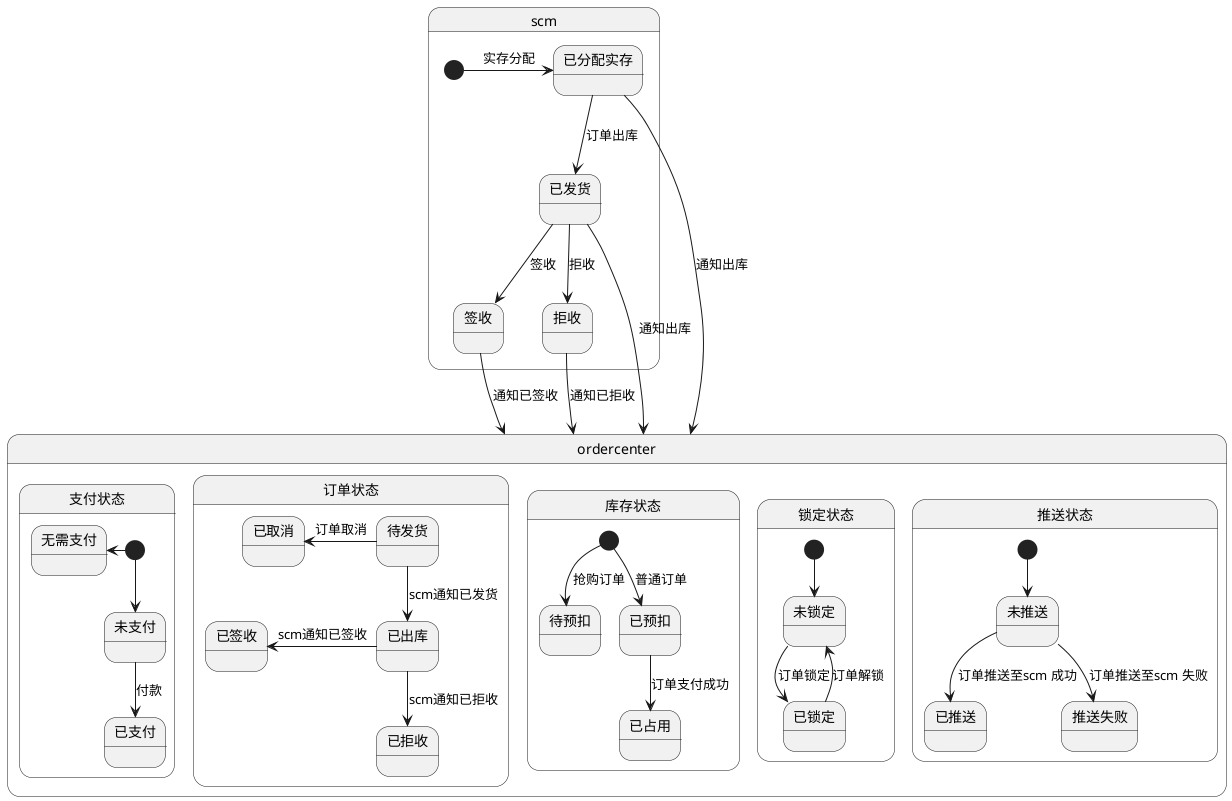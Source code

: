 @startuml
state ordercenter {
    state 支付状态 {
        [*] -down-> 未支付
        [*] -left-> 无需支付
        未支付 --> 已支付 : 付款
    }
    state 订单状态 {
        待发货 -down-> 已出库 : scm通知已发货
        已出库 -left-> 已签收 : scm通知已签收
        已出库 -down-> 已拒收 : scm通知已拒收
        待发货 -left-> 已取消 : 订单取消
    }

    state 库存状态{
        [*] --> 待预扣 : 抢购订单
        [*] --> 已预扣 : 普通订单
        已预扣 --> 已占用 : 订单支付成功
    }

    state 锁定状态{
        [*] --> 未锁定
        未锁定 --> 已锁定 : 订单锁定
        已锁定 --> 未锁定 : 订单解锁
    }

    state 推送状态{
        [*] --> 未推送
        未推送 --> 已推送 : 订单推送至scm 成功
        未推送 --> 推送失败 : 订单推送至scm 失败
    }

}

state scm {
    [*] -right-> 已分配实存 : 实存分配
    已分配实存 --> 已发货 : 订单出库
    已发货 --> 签收 : 签收
    已发货 --> 拒收 : 拒收
    已分配实存 ---> ordercenter : 通知出库
    已发货 ---> ordercenter : 通知出库
    签收 --> ordercenter : 通知已签收
    拒收 --> ordercenter : 通知已拒收
}

@enduml